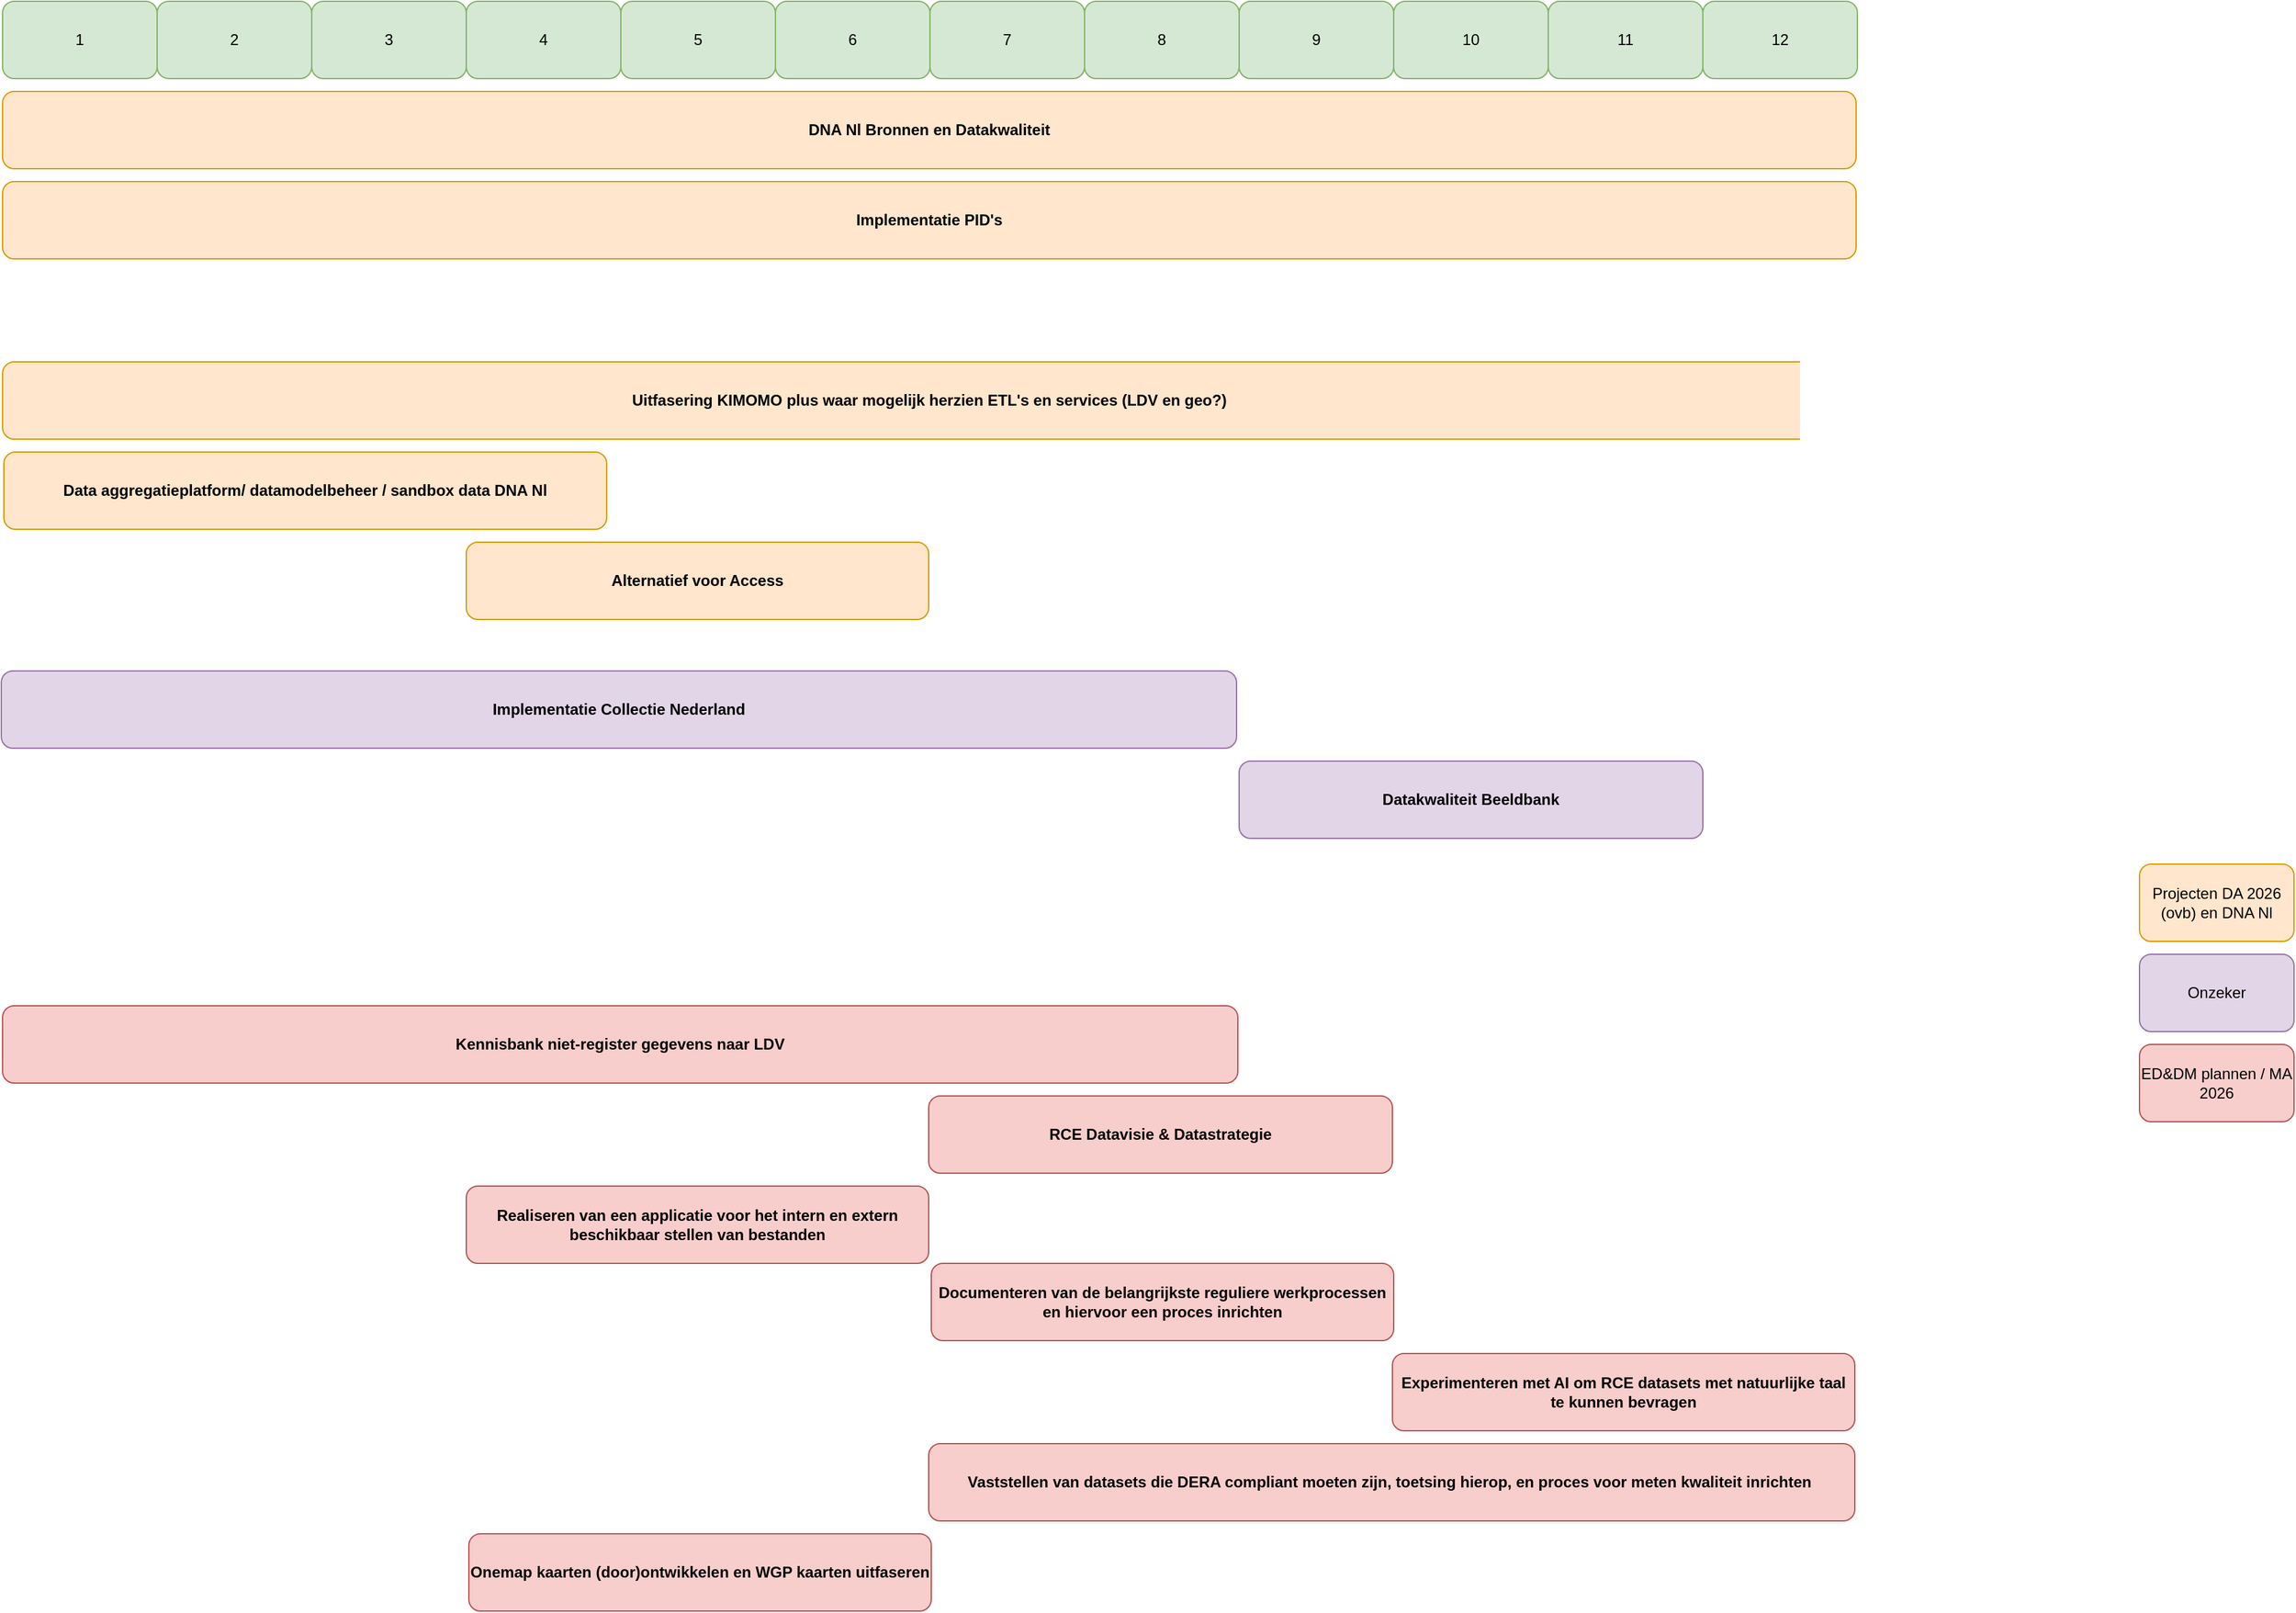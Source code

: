 <mxfile version="28.2.5">
  <diagram name="Page-1" id="U-qPxButuCx1mBuPet7c">
    <mxGraphModel dx="2946" dy="1103" grid="1" gridSize="10" guides="1" tooltips="1" connect="1" arrows="1" fold="1" page="1" pageScale="1" pageWidth="827" pageHeight="1169" math="0" shadow="0">
      <root>
        <mxCell id="0" />
        <mxCell id="1" parent="0" />
        <mxCell id="P30LBm1_toSOdPhXJkdn-1" value="1" style="rounded=1;whiteSpace=wrap;html=1;fillColor=#d5e8d4;strokeColor=#82b366;" parent="1" vertex="1">
          <mxGeometry x="41" y="80" width="120" height="60" as="geometry" />
        </mxCell>
        <mxCell id="P30LBm1_toSOdPhXJkdn-2" value="4" style="rounded=1;whiteSpace=wrap;html=1;fillColor=#d5e8d4;strokeColor=#82b366;" parent="1" vertex="1">
          <mxGeometry x="401" y="80" width="120" height="60" as="geometry" />
        </mxCell>
        <mxCell id="P30LBm1_toSOdPhXJkdn-3" value="3" style="rounded=1;whiteSpace=wrap;html=1;fillColor=#d5e8d4;strokeColor=#82b366;" parent="1" vertex="1">
          <mxGeometry x="281" y="80" width="120" height="60" as="geometry" />
        </mxCell>
        <mxCell id="P30LBm1_toSOdPhXJkdn-4" value="2" style="rounded=1;whiteSpace=wrap;html=1;fillColor=#d5e8d4;strokeColor=#82b366;" parent="1" vertex="1">
          <mxGeometry x="161" y="80" width="120" height="60" as="geometry" />
        </mxCell>
        <mxCell id="P30LBm1_toSOdPhXJkdn-5" value="5" style="rounded=1;whiteSpace=wrap;html=1;fillColor=#d5e8d4;strokeColor=#82b366;" parent="1" vertex="1">
          <mxGeometry x="521" y="80" width="120" height="60" as="geometry" />
        </mxCell>
        <mxCell id="P30LBm1_toSOdPhXJkdn-6" value="6" style="rounded=1;whiteSpace=wrap;html=1;fillColor=#d5e8d4;strokeColor=#82b366;" parent="1" vertex="1">
          <mxGeometry x="641" y="80" width="120" height="60" as="geometry" />
        </mxCell>
        <mxCell id="P30LBm1_toSOdPhXJkdn-7" value="7" style="rounded=1;whiteSpace=wrap;html=1;fillColor=#d5e8d4;strokeColor=#82b366;" parent="1" vertex="1">
          <mxGeometry x="761" y="80" width="120" height="60" as="geometry" />
        </mxCell>
        <mxCell id="P30LBm1_toSOdPhXJkdn-8" value="9" style="rounded=1;whiteSpace=wrap;html=1;fillColor=#d5e8d4;strokeColor=#82b366;" parent="1" vertex="1">
          <mxGeometry x="1001" y="80" width="120" height="60" as="geometry" />
        </mxCell>
        <mxCell id="P30LBm1_toSOdPhXJkdn-9" value="8" style="rounded=1;whiteSpace=wrap;html=1;fillColor=#d5e8d4;strokeColor=#82b366;" parent="1" vertex="1">
          <mxGeometry x="881" y="80" width="120" height="60" as="geometry" />
        </mxCell>
        <mxCell id="P30LBm1_toSOdPhXJkdn-11" value="10" style="rounded=1;whiteSpace=wrap;html=1;fillColor=#d5e8d4;strokeColor=#82b366;" parent="1" vertex="1">
          <mxGeometry x="1121" y="80" width="120" height="60" as="geometry" />
        </mxCell>
        <mxCell id="P30LBm1_toSOdPhXJkdn-12" value="11" style="rounded=1;whiteSpace=wrap;html=1;fillColor=#d5e8d4;strokeColor=#82b366;" parent="1" vertex="1">
          <mxGeometry x="1241" y="80" width="120" height="60" as="geometry" />
        </mxCell>
        <mxCell id="P30LBm1_toSOdPhXJkdn-13" value="12" style="rounded=1;whiteSpace=wrap;html=1;fillColor=#d5e8d4;strokeColor=#82b366;" parent="1" vertex="1">
          <mxGeometry x="1361" y="80" width="120" height="60" as="geometry" />
        </mxCell>
        <mxCell id="WSe3DTJjHBgn2gBokQ_u-1" value="&lt;b&gt;DNA Nl Bronnen en Datakwaliteit&lt;/b&gt;" style="rounded=1;whiteSpace=wrap;html=1;fillColor=#ffe6cc;strokeColor=#d79b00;" parent="1" vertex="1">
          <mxGeometry x="41" y="150" width="1439" height="60" as="geometry" />
        </mxCell>
        <mxCell id="WSe3DTJjHBgn2gBokQ_u-2" value="&lt;b&gt;Implementatie PID&#39;s&lt;/b&gt;" style="rounded=1;whiteSpace=wrap;html=1;fillColor=#ffe6cc;strokeColor=#d79b00;" parent="1" vertex="1">
          <mxGeometry x="41" y="220" width="1439" height="60" as="geometry" />
        </mxCell>
        <mxCell id="WSe3DTJjHBgn2gBokQ_u-3" value="&lt;b&gt;RCE Datavisie &amp;amp; Datastrategie&lt;/b&gt;" style="rounded=1;whiteSpace=wrap;html=1;fillColor=#f8cecc;strokeColor=#b85450;" parent="1" vertex="1">
          <mxGeometry x="760" y="930" width="360" height="60" as="geometry" />
        </mxCell>
        <mxCell id="WSe3DTJjHBgn2gBokQ_u-4" value="&lt;b&gt;Uitfasering KIMOMO plus waar mogelijk herzien ETL&#39;s en services (LDV en geo?)&lt;/b&gt;" style="rounded=1;whiteSpace=wrap;html=1;fillColor=#ffe6cc;strokeColor=#d79b00;" parent="1" vertex="1">
          <mxGeometry x="41" y="360" width="1439" height="60" as="geometry" />
        </mxCell>
        <mxCell id="WSe3DTJjHBgn2gBokQ_u-5" value="Alternatief voor Access" style="rounded=1;whiteSpace=wrap;html=1;fillColor=#ffe6cc;strokeColor=#d79b00;fontStyle=1" parent="1" vertex="1">
          <mxGeometry x="401" y="500" width="359" height="60" as="geometry" />
        </mxCell>
        <mxCell id="IPlMhOZpeOCT5XgNRxxm-1" value="&lt;b&gt;Implementatie Collectie Nederland&lt;/b&gt;" style="rounded=1;whiteSpace=wrap;html=1;fillColor=#e1d5e7;strokeColor=#9673a6;" vertex="1" parent="1">
          <mxGeometry x="40" y="600" width="959" height="60" as="geometry" />
        </mxCell>
        <mxCell id="IPlMhOZpeOCT5XgNRxxm-2" value="Onzeker" style="rounded=1;whiteSpace=wrap;html=1;fillColor=#e1d5e7;strokeColor=#9673a6;" vertex="1" parent="1">
          <mxGeometry x="1700" y="820" width="120" height="60" as="geometry" />
        </mxCell>
        <mxCell id="IPlMhOZpeOCT5XgNRxxm-3" value="&lt;b&gt;Data aggregatieplatform/ datamodelbeheer / sandbox data DNA Nl&lt;/b&gt;" style="rounded=1;whiteSpace=wrap;html=1;fillColor=#ffe6cc;strokeColor=#d79b00;" vertex="1" parent="1">
          <mxGeometry x="42" y="430" width="468" height="60" as="geometry" />
        </mxCell>
        <mxCell id="IPlMhOZpeOCT5XgNRxxm-4" value="&lt;b&gt;Datakwaliteit Beeldbank&lt;/b&gt;" style="rounded=1;whiteSpace=wrap;html=1;fillColor=#e1d5e7;strokeColor=#9673a6;" vertex="1" parent="1">
          <mxGeometry x="1001" y="670" width="360" height="60" as="geometry" />
        </mxCell>
        <mxCell id="IPlMhOZpeOCT5XgNRxxm-5" value="Projecten DA 2026 (ovb) en DNA Nl" style="rounded=1;whiteSpace=wrap;html=1;fillColor=#ffe6cc;strokeColor=#d79b00;" vertex="1" parent="1">
          <mxGeometry x="1700" y="750" width="120" height="60" as="geometry" />
        </mxCell>
        <mxCell id="IPlMhOZpeOCT5XgNRxxm-6" value="ED&amp;amp;DM plannen / MA 2026" style="rounded=1;whiteSpace=wrap;html=1;fillColor=#f8cecc;strokeColor=#b85450;" vertex="1" parent="1">
          <mxGeometry x="1700" y="890" width="120" height="60" as="geometry" />
        </mxCell>
        <mxCell id="IPlMhOZpeOCT5XgNRxxm-7" value="&lt;b&gt;Kennisbank niet-register gegevens naar LDV&lt;/b&gt;" style="rounded=1;whiteSpace=wrap;html=1;fillColor=#f8cecc;strokeColor=#b85450;" vertex="1" parent="1">
          <mxGeometry x="41" y="860" width="959" height="60" as="geometry" />
        </mxCell>
        <mxCell id="IPlMhOZpeOCT5XgNRxxm-8" value="&lt;b&gt;Realiseren van een applicatie voor het intern en extern beschikbaar stellen van bestanden&lt;/b&gt;" style="rounded=1;whiteSpace=wrap;html=1;fillColor=#f8cecc;strokeColor=#b85450;" vertex="1" parent="1">
          <mxGeometry x="401" y="1000" width="359" height="60" as="geometry" />
        </mxCell>
        <mxCell id="IPlMhOZpeOCT5XgNRxxm-9" value="&lt;b&gt;Documenteren van de belangrijkste reguliere werkprocessen en hiervoor een proces inrichten&lt;/b&gt;" style="rounded=1;whiteSpace=wrap;html=1;fillColor=#f8cecc;strokeColor=#b85450;" vertex="1" parent="1">
          <mxGeometry x="762" y="1060" width="359" height="60" as="geometry" />
        </mxCell>
        <mxCell id="IPlMhOZpeOCT5XgNRxxm-10" value="&lt;b&gt;Experimenteren met AI om RCE datasets met natuurlijke taal te kunnen bevragen&lt;/b&gt;" style="rounded=1;whiteSpace=wrap;html=1;fillColor=#f8cecc;strokeColor=#b85450;" vertex="1" parent="1">
          <mxGeometry x="1120" y="1130" width="359" height="60" as="geometry" />
        </mxCell>
        <mxCell id="IPlMhOZpeOCT5XgNRxxm-11" value="&lt;b&gt;Vaststellen van datasets die DERA compliant moeten zijn, toetsing hierop, en proces voor meten kwaliteit inrichten&amp;nbsp;&lt;/b&gt;" style="rounded=1;whiteSpace=wrap;html=1;fillColor=#f8cecc;strokeColor=#b85450;" vertex="1" parent="1">
          <mxGeometry x="760" y="1200" width="719" height="60" as="geometry" />
        </mxCell>
        <mxCell id="IPlMhOZpeOCT5XgNRxxm-13" value="&lt;b&gt;Onemap kaarten (door)ontwikkelen en WGP kaarten uitfaseren&lt;/b&gt;" style="rounded=1;whiteSpace=wrap;html=1;fillColor=#f8cecc;strokeColor=#b85450;" vertex="1" parent="1">
          <mxGeometry x="403" y="1270" width="359" height="60" as="geometry" />
        </mxCell>
      </root>
    </mxGraphModel>
  </diagram>
</mxfile>
